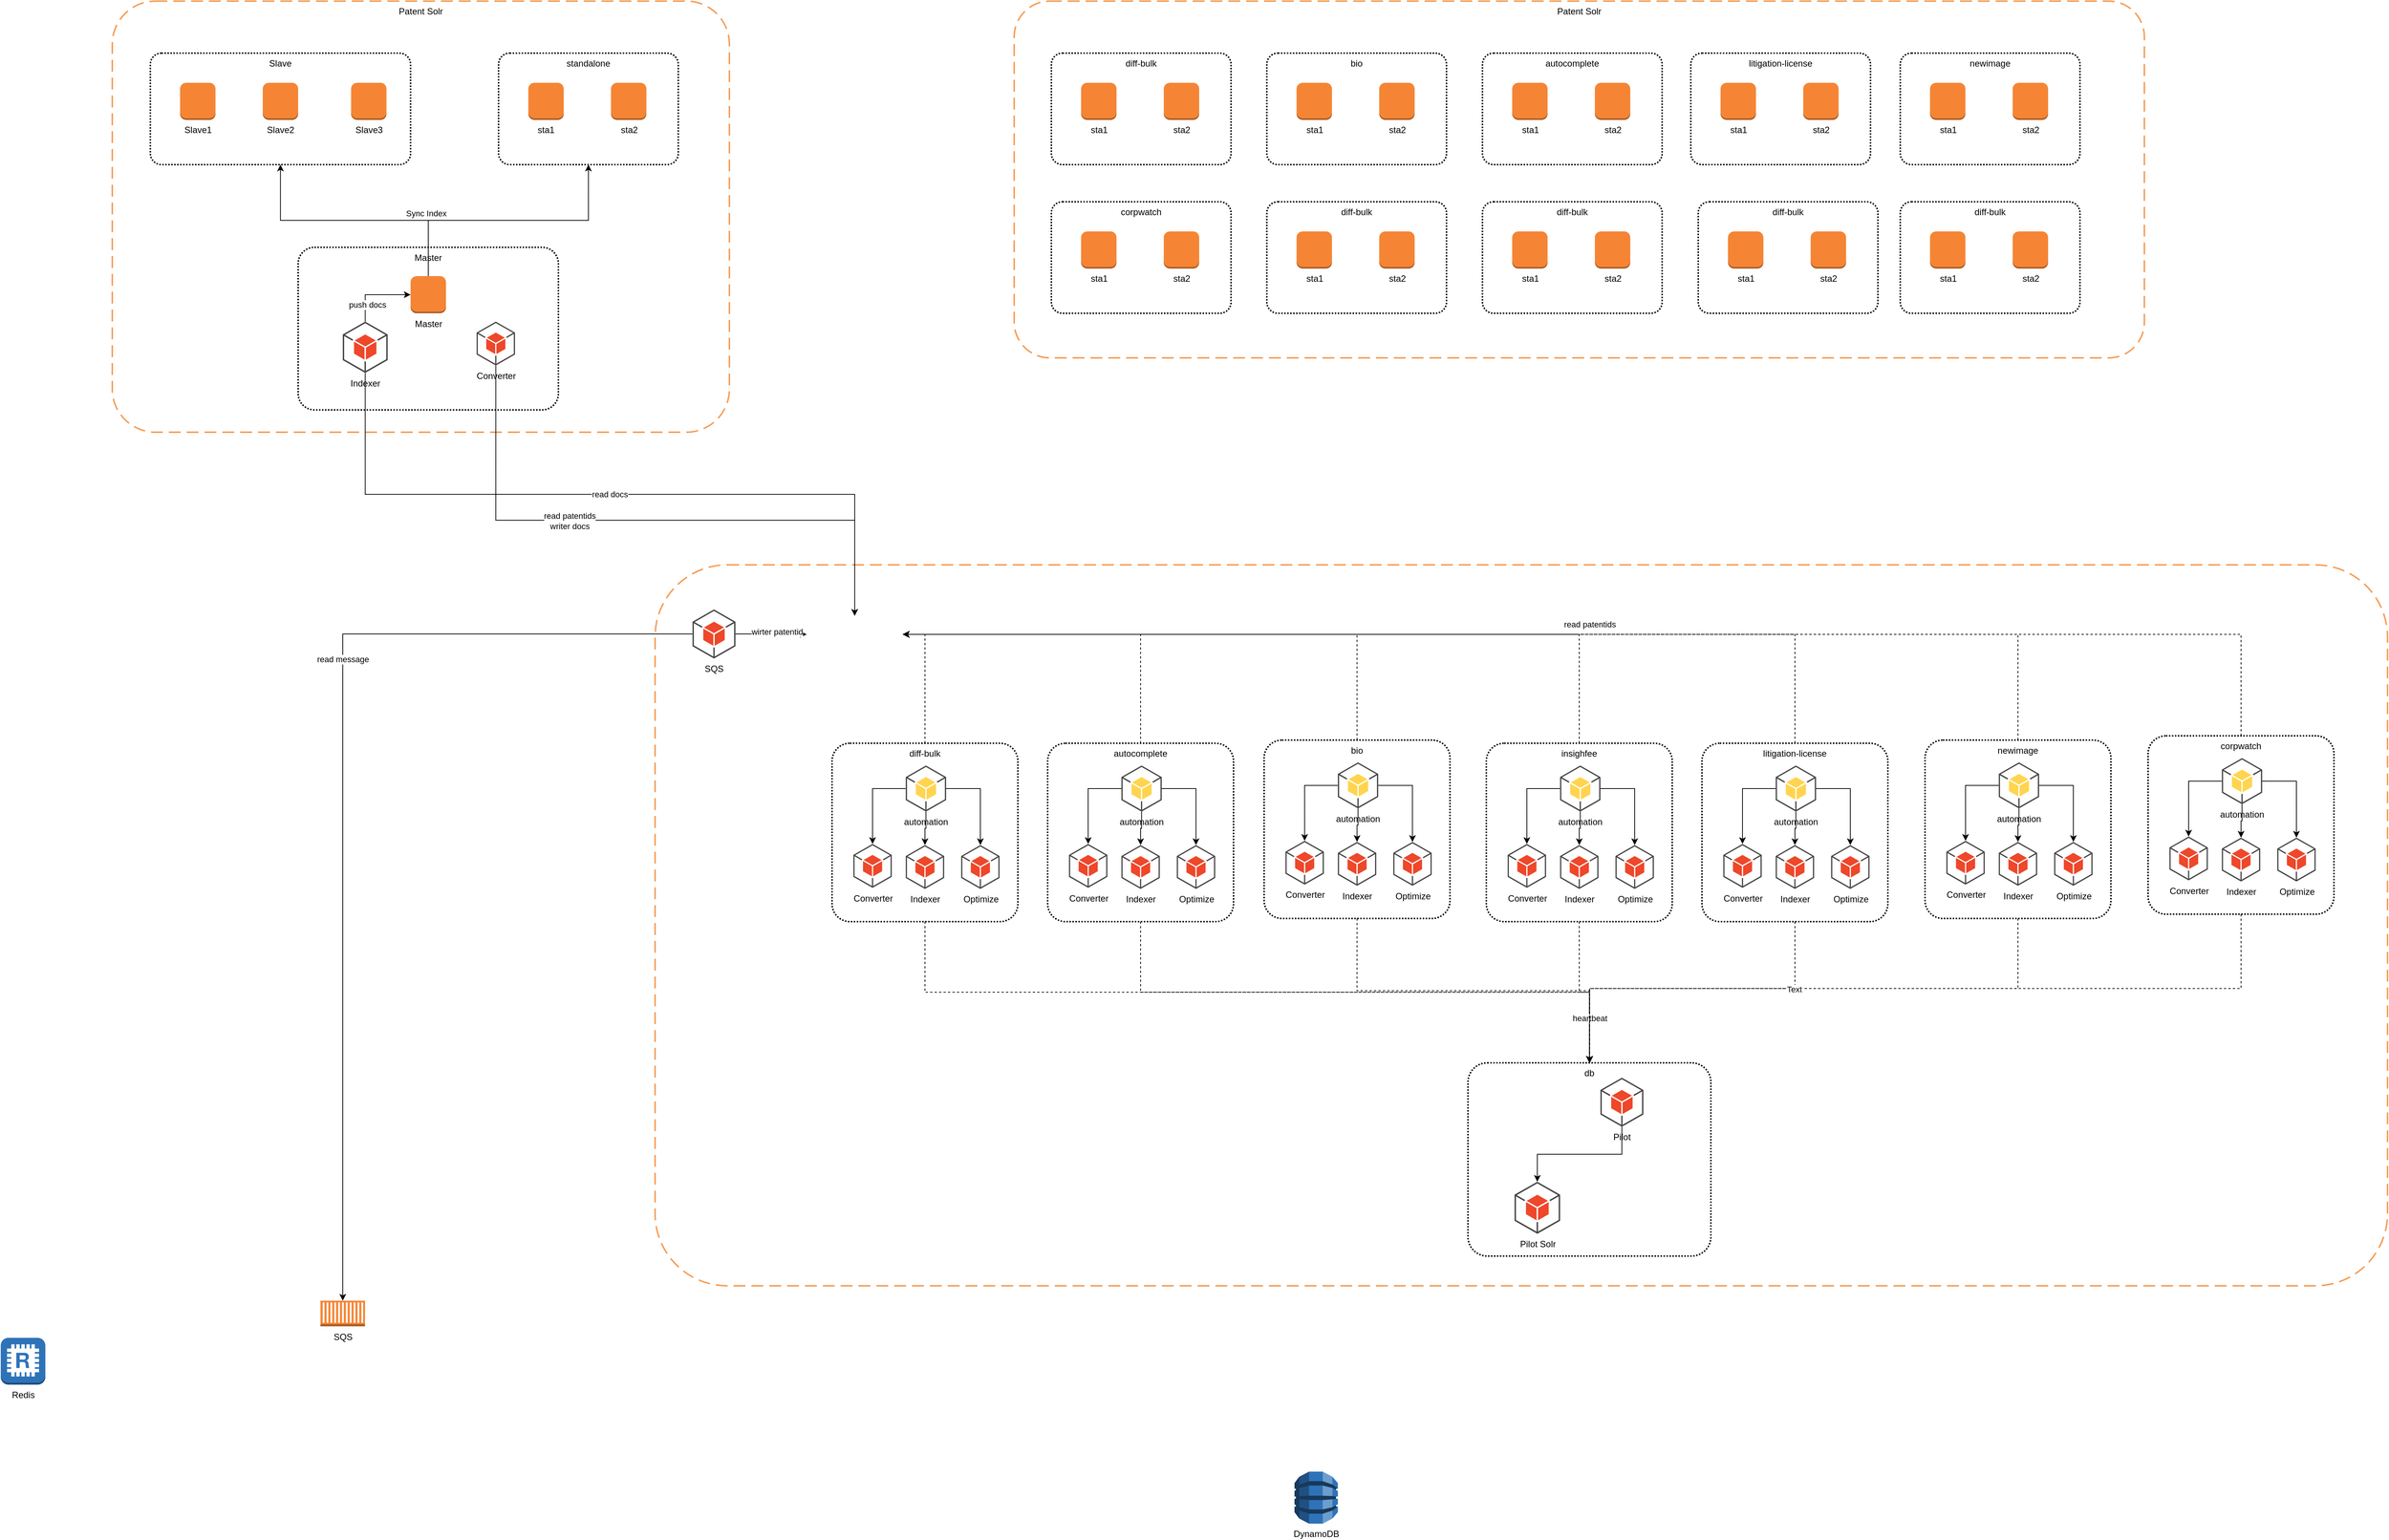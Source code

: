 <mxfile version="16.5.5" type="github">
  <diagram id="Ht1M8jgEwFfnCIfOTk4-" name="Page-1">
    <mxGraphModel dx="2652" dy="1637" grid="1" gridSize="10" guides="1" tooltips="1" connect="1" arrows="1" fold="1" page="1" pageScale="1" pageWidth="1169" pageHeight="827" math="0" shadow="0">
      <root>
        <mxCell id="0" />
        <mxCell id="1" parent="0" />
        <mxCell id="1D48mH3xO_Sxxa785n8w-29" value="" style="rounded=1;arcSize=10;dashed=1;strokeColor=#F59D56;fillColor=none;gradientColor=none;dashPattern=8 4;strokeWidth=2;" vertex="1" parent="1">
          <mxGeometry x="80" y="490" width="2330" height="970" as="geometry" />
        </mxCell>
        <mxCell id="1D48mH3xO_Sxxa785n8w-140" value="db" style="rounded=1;arcSize=10;dashed=1;fillColor=none;gradientColor=none;dashPattern=1 1;strokeWidth=2;verticalAlign=top;" vertex="1" parent="1">
          <mxGeometry x="1173.33" y="1160" width="326.67" height="260" as="geometry" />
        </mxCell>
        <mxCell id="1D48mH3xO_Sxxa785n8w-141" style="edgeStyle=orthogonalEdgeStyle;rounded=0;orthogonalLoop=1;jettySize=auto;html=1;exitX=0.5;exitY=1;exitDx=0;exitDy=0;dashed=1;" edge="1" parent="1" source="1D48mH3xO_Sxxa785n8w-71" target="1D48mH3xO_Sxxa785n8w-140">
          <mxGeometry relative="1" as="geometry" />
        </mxCell>
        <mxCell id="1D48mH3xO_Sxxa785n8w-149" style="edgeStyle=orthogonalEdgeStyle;rounded=0;orthogonalLoop=1;jettySize=auto;html=1;exitX=0.5;exitY=0;exitDx=0;exitDy=0;entryX=1;entryY=0.5;entryDx=0;entryDy=0;dashed=1;" edge="1" parent="1" source="1D48mH3xO_Sxxa785n8w-71" target="1D48mH3xO_Sxxa785n8w-42">
          <mxGeometry relative="1" as="geometry" />
        </mxCell>
        <mxCell id="1D48mH3xO_Sxxa785n8w-71" value="diff-bulk" style="rounded=1;arcSize=10;dashed=1;fillColor=none;gradientColor=none;dashPattern=1 1;strokeWidth=2;verticalAlign=top;" vertex="1" parent="1">
          <mxGeometry x="318.0" y="730" width="250" height="240" as="geometry" />
        </mxCell>
        <mxCell id="1D48mH3xO_Sxxa785n8w-31" value="Patent Solr" style="rounded=1;arcSize=10;dashed=1;strokeColor=#F59D56;fillColor=none;gradientColor=none;dashPattern=8 4;strokeWidth=2;verticalAlign=top;" vertex="1" parent="1">
          <mxGeometry x="-650" y="-268.5" width="830" height="580" as="geometry" />
        </mxCell>
        <mxCell id="1D48mH3xO_Sxxa785n8w-21" value="Master" style="rounded=1;arcSize=10;dashed=1;fillColor=none;gradientColor=none;dashPattern=1 1;strokeWidth=2;verticalAlign=top;" vertex="1" parent="1">
          <mxGeometry x="-400" y="62.75" width="350" height="218.75" as="geometry" />
        </mxCell>
        <mxCell id="1D48mH3xO_Sxxa785n8w-7" value="DynamoDB" style="outlineConnect=0;dashed=0;verticalLabelPosition=bottom;verticalAlign=top;align=center;html=1;shape=mxgraph.aws3.dynamo_db;fillColor=#2E73B8;gradientColor=none;" vertex="1" parent="1">
          <mxGeometry x="939.99" y="1710" width="58.33" height="70" as="geometry" />
        </mxCell>
        <mxCell id="1D48mH3xO_Sxxa785n8w-8" value="Redis" style="outlineConnect=0;dashed=0;verticalLabelPosition=bottom;verticalAlign=top;align=center;html=1;shape=mxgraph.aws3.redis;fillColor=#2E73B8;gradientColor=none;" vertex="1" parent="1">
          <mxGeometry x="-800" y="1530" width="60" height="63" as="geometry" />
        </mxCell>
        <mxCell id="1D48mH3xO_Sxxa785n8w-32" style="edgeStyle=orthogonalEdgeStyle;rounded=0;orthogonalLoop=1;jettySize=auto;html=1;exitX=0.5;exitY=0;exitDx=0;exitDy=0;exitPerimeter=0;entryX=0.5;entryY=1;entryDx=0;entryDy=0;" edge="1" parent="1" source="1D48mH3xO_Sxxa785n8w-13" target="1D48mH3xO_Sxxa785n8w-165">
          <mxGeometry relative="1" as="geometry">
            <mxPoint x="-86.2" y="-38.74" as="targetPoint" />
          </mxGeometry>
        </mxCell>
        <mxCell id="1D48mH3xO_Sxxa785n8w-33" style="edgeStyle=orthogonalEdgeStyle;rounded=0;orthogonalLoop=1;jettySize=auto;html=1;exitX=0.5;exitY=0;exitDx=0;exitDy=0;exitPerimeter=0;entryX=0.5;entryY=1;entryDx=0;entryDy=0;" edge="1" parent="1" source="1D48mH3xO_Sxxa785n8w-13" target="1D48mH3xO_Sxxa785n8w-161">
          <mxGeometry relative="1" as="geometry">
            <mxPoint x="-379.941" y="-24.25" as="targetPoint" />
          </mxGeometry>
        </mxCell>
        <mxCell id="1D48mH3xO_Sxxa785n8w-34" value="Sync Index" style="edgeLabel;html=1;align=center;verticalAlign=middle;resizable=0;points=[];" vertex="1" connectable="0" parent="1D48mH3xO_Sxxa785n8w-33">
          <mxGeometry x="-0.615" y="3" relative="1" as="geometry">
            <mxPoint y="-18" as="offset" />
          </mxGeometry>
        </mxCell>
        <mxCell id="1D48mH3xO_Sxxa785n8w-13" value="Master" style="outlineConnect=0;dashed=0;verticalLabelPosition=bottom;verticalAlign=top;align=center;html=1;shape=mxgraph.aws3.instance;fillColor=#F58534;gradientColor=none;" vertex="1" parent="1">
          <mxGeometry x="-248.81" y="101.5" width="47.62" height="50" as="geometry" />
        </mxCell>
        <mxCell id="1D48mH3xO_Sxxa785n8w-66" style="edgeStyle=orthogonalEdgeStyle;rounded=0;orthogonalLoop=1;jettySize=auto;html=1;exitX=0.5;exitY=1;exitDx=0;exitDy=0;exitPerimeter=0;entryX=0.5;entryY=0;entryDx=0;entryDy=0;" edge="1" parent="1" source="1D48mH3xO_Sxxa785n8w-24" target="1D48mH3xO_Sxxa785n8w-42">
          <mxGeometry relative="1" as="geometry">
            <Array as="points">
              <mxPoint x="-134" y="430" />
              <mxPoint x="348" y="430" />
            </Array>
          </mxGeometry>
        </mxCell>
        <mxCell id="1D48mH3xO_Sxxa785n8w-67" value="read patentids&lt;br&gt;writer docs" style="edgeLabel;html=1;align=center;verticalAlign=middle;resizable=0;points=[];" vertex="1" connectable="0" parent="1D48mH3xO_Sxxa785n8w-66">
          <mxGeometry x="-0.251" y="-1" relative="1" as="geometry">
            <mxPoint as="offset" />
          </mxGeometry>
        </mxCell>
        <mxCell id="1D48mH3xO_Sxxa785n8w-24" value="Converter" style="outlineConnect=0;dashed=0;verticalLabelPosition=bottom;verticalAlign=top;align=center;html=1;shape=mxgraph.aws3.android;fillColor=#EE472A;gradientColor=none;" vertex="1" parent="1">
          <mxGeometry x="-160" y="162.75" width="51.63" height="59" as="geometry" />
        </mxCell>
        <mxCell id="1D48mH3xO_Sxxa785n8w-46" value="read docs" style="edgeStyle=orthogonalEdgeStyle;rounded=0;orthogonalLoop=1;jettySize=auto;html=1;exitX=0.5;exitY=1;exitDx=0;exitDy=0;exitPerimeter=0;" edge="1" parent="1" source="1D48mH3xO_Sxxa785n8w-25" target="1D48mH3xO_Sxxa785n8w-42">
          <mxGeometry relative="1" as="geometry">
            <mxPoint x="-191.556" y="490" as="targetPoint" />
          </mxGeometry>
        </mxCell>
        <mxCell id="1D48mH3xO_Sxxa785n8w-68" style="edgeStyle=orthogonalEdgeStyle;rounded=0;orthogonalLoop=1;jettySize=auto;html=1;exitX=0.5;exitY=0;exitDx=0;exitDy=0;exitPerimeter=0;entryX=0;entryY=0.5;entryDx=0;entryDy=0;entryPerimeter=0;" edge="1" parent="1" source="1D48mH3xO_Sxxa785n8w-25" target="1D48mH3xO_Sxxa785n8w-13">
          <mxGeometry relative="1" as="geometry" />
        </mxCell>
        <mxCell id="1D48mH3xO_Sxxa785n8w-69" value="push docs" style="edgeLabel;html=1;align=center;verticalAlign=middle;resizable=0;points=[];" vertex="1" connectable="0" parent="1D48mH3xO_Sxxa785n8w-68">
          <mxGeometry x="-0.524" y="-3" relative="1" as="geometry">
            <mxPoint as="offset" />
          </mxGeometry>
        </mxCell>
        <mxCell id="1D48mH3xO_Sxxa785n8w-25" value="Indexer" style="outlineConnect=0;dashed=0;verticalLabelPosition=bottom;verticalAlign=top;align=center;html=1;shape=mxgraph.aws3.android;fillColor=#EE472A;gradientColor=none;" vertex="1" parent="1">
          <mxGeometry x="-340" y="162.75" width="60.38" height="69" as="geometry" />
        </mxCell>
        <mxCell id="1D48mH3xO_Sxxa785n8w-39" style="edgeStyle=orthogonalEdgeStyle;rounded=0;orthogonalLoop=1;jettySize=auto;html=1;exitX=0;exitY=0.5;exitDx=0;exitDy=0;exitPerimeter=0;entryX=0.5;entryY=0;entryDx=0;entryDy=0;entryPerimeter=0;" edge="1" parent="1" source="1D48mH3xO_Sxxa785n8w-35" target="1D48mH3xO_Sxxa785n8w-38">
          <mxGeometry relative="1" as="geometry" />
        </mxCell>
        <mxCell id="1D48mH3xO_Sxxa785n8w-40" value="read message" style="edgeLabel;html=1;align=center;verticalAlign=middle;resizable=0;points=[];" vertex="1" connectable="0" parent="1D48mH3xO_Sxxa785n8w-39">
          <mxGeometry x="-0.262" relative="1" as="geometry">
            <mxPoint as="offset" />
          </mxGeometry>
        </mxCell>
        <mxCell id="1D48mH3xO_Sxxa785n8w-64" style="edgeStyle=orthogonalEdgeStyle;rounded=0;orthogonalLoop=1;jettySize=auto;html=1;exitX=1;exitY=0.5;exitDx=0;exitDy=0;exitPerimeter=0;entryX=0;entryY=0.5;entryDx=0;entryDy=0;" edge="1" parent="1" source="1D48mH3xO_Sxxa785n8w-35" target="1D48mH3xO_Sxxa785n8w-42">
          <mxGeometry relative="1" as="geometry" />
        </mxCell>
        <mxCell id="1D48mH3xO_Sxxa785n8w-65" value="wirter patentid" style="edgeLabel;html=1;align=center;verticalAlign=middle;resizable=0;points=[];" vertex="1" connectable="0" parent="1D48mH3xO_Sxxa785n8w-64">
          <mxGeometry x="0.141" y="4" relative="1" as="geometry">
            <mxPoint x="1" as="offset" />
          </mxGeometry>
        </mxCell>
        <mxCell id="1D48mH3xO_Sxxa785n8w-35" value="SQS" style="outlineConnect=0;dashed=0;verticalLabelPosition=bottom;verticalAlign=top;align=center;html=1;shape=mxgraph.aws3.android;fillColor=#EE472A;gradientColor=none;" vertex="1" parent="1">
          <mxGeometry x="130.38" y="550" width="57.75" height="66" as="geometry" />
        </mxCell>
        <mxCell id="1D48mH3xO_Sxxa785n8w-38" value="SQS" style="outlineConnect=0;dashed=0;verticalLabelPosition=bottom;verticalAlign=top;align=center;html=1;shape=mxgraph.aws3.ec2_compute_container;fillColor=#F58534;gradientColor=none;" vertex="1" parent="1">
          <mxGeometry x="-370" y="1480" width="60" height="34.5" as="geometry" />
        </mxCell>
        <mxCell id="1D48mH3xO_Sxxa785n8w-42" value="" style="shape=image;verticalLabelPosition=bottom;labelBackgroundColor=default;verticalAlign=top;aspect=fixed;imageAspect=0;image=https://www.ovhcloud.com/sites/default/files/styles/text_media_horizontal/public/2021-09/ECX-1909_Hero_Kafka_600x400%402x-1.png;" vertex="1" parent="1">
          <mxGeometry x="283.81" y="558.5" width="129.36" height="50" as="geometry" />
        </mxCell>
        <mxCell id="1D48mH3xO_Sxxa785n8w-53" style="edgeStyle=orthogonalEdgeStyle;rounded=0;orthogonalLoop=1;jettySize=auto;html=1;exitX=0.5;exitY=1;exitDx=0;exitDy=0;exitPerimeter=0;entryX=0.5;entryY=0;entryDx=0;entryDy=0;entryPerimeter=0;" edge="1" parent="1" source="1D48mH3xO_Sxxa785n8w-51" target="1D48mH3xO_Sxxa785n8w-52">
          <mxGeometry relative="1" as="geometry" />
        </mxCell>
        <mxCell id="1D48mH3xO_Sxxa785n8w-51" value="Pilot" style="outlineConnect=0;dashed=0;verticalLabelPosition=bottom;verticalAlign=top;align=center;html=1;shape=mxgraph.aws3.android;fillColor=#EE472A;gradientColor=none;" vertex="1" parent="1">
          <mxGeometry x="1351.44" y="1180" width="57.75" height="66" as="geometry" />
        </mxCell>
        <mxCell id="1D48mH3xO_Sxxa785n8w-52" value="Pilot Solr" style="outlineConnect=0;dashed=0;verticalLabelPosition=bottom;verticalAlign=top;align=center;html=1;shape=mxgraph.aws3.android;fillColor=#EE472A;gradientColor=none;" vertex="1" parent="1">
          <mxGeometry x="1235.94" y="1320" width="61.25" height="70" as="geometry" />
        </mxCell>
        <mxCell id="1D48mH3xO_Sxxa785n8w-75" style="edgeStyle=orthogonalEdgeStyle;rounded=0;orthogonalLoop=1;jettySize=auto;html=1;exitX=0;exitY=0.5;exitDx=0;exitDy=0;exitPerimeter=0;entryX=0.5;entryY=0;entryDx=0;entryDy=0;entryPerimeter=0;" edge="1" parent="1" source="1D48mH3xO_Sxxa785n8w-55" target="1D48mH3xO_Sxxa785n8w-72">
          <mxGeometry relative="1" as="geometry" />
        </mxCell>
        <mxCell id="1D48mH3xO_Sxxa785n8w-76" style="edgeStyle=orthogonalEdgeStyle;rounded=0;orthogonalLoop=1;jettySize=auto;html=1;exitX=1;exitY=0.5;exitDx=0;exitDy=0;exitPerimeter=0;entryX=0.5;entryY=0;entryDx=0;entryDy=0;entryPerimeter=0;" edge="1" parent="1" source="1D48mH3xO_Sxxa785n8w-55" target="1D48mH3xO_Sxxa785n8w-74">
          <mxGeometry relative="1" as="geometry" />
        </mxCell>
        <mxCell id="1D48mH3xO_Sxxa785n8w-77" style="edgeStyle=orthogonalEdgeStyle;rounded=0;orthogonalLoop=1;jettySize=auto;html=1;exitX=0.5;exitY=1;exitDx=0;exitDy=0;exitPerimeter=0;entryX=0.5;entryY=0;entryDx=0;entryDy=0;entryPerimeter=0;" edge="1" parent="1" source="1D48mH3xO_Sxxa785n8w-55" target="1D48mH3xO_Sxxa785n8w-73">
          <mxGeometry relative="1" as="geometry" />
        </mxCell>
        <mxCell id="1D48mH3xO_Sxxa785n8w-55" value="automation" style="outlineConnect=0;dashed=0;verticalLabelPosition=bottom;verticalAlign=top;align=center;html=1;shape=mxgraph.aws3.android;fillColor=#FFD44F;gradientColor=none;" vertex="1" parent="1">
          <mxGeometry x="417.19" y="760" width="54.25" height="62" as="geometry" />
        </mxCell>
        <mxCell id="1D48mH3xO_Sxxa785n8w-72" value="Converter" style="outlineConnect=0;dashed=0;verticalLabelPosition=bottom;verticalAlign=top;align=center;html=1;shape=mxgraph.aws3.android;fillColor=#EE472A;gradientColor=none;" vertex="1" parent="1">
          <mxGeometry x="346.7" y="865.5" width="51.63" height="59" as="geometry" />
        </mxCell>
        <mxCell id="1D48mH3xO_Sxxa785n8w-73" value="Indexer" style="outlineConnect=0;dashed=0;verticalLabelPosition=bottom;verticalAlign=top;align=center;html=1;shape=mxgraph.aws3.android;fillColor=#EE472A;gradientColor=none;" vertex="1" parent="1">
          <mxGeometry x="417.19" y="867" width="51.63" height="59" as="geometry" />
        </mxCell>
        <mxCell id="1D48mH3xO_Sxxa785n8w-74" value="Optimize" style="outlineConnect=0;dashed=0;verticalLabelPosition=bottom;verticalAlign=top;align=center;html=1;shape=mxgraph.aws3.android;fillColor=#EE472A;gradientColor=none;" vertex="1" parent="1">
          <mxGeometry x="491.7" y="867" width="51.63" height="59" as="geometry" />
        </mxCell>
        <mxCell id="1D48mH3xO_Sxxa785n8w-142" style="edgeStyle=orthogonalEdgeStyle;rounded=0;orthogonalLoop=1;jettySize=auto;html=1;exitX=0.5;exitY=1;exitDx=0;exitDy=0;dashed=1;" edge="1" parent="1" source="1D48mH3xO_Sxxa785n8w-78" target="1D48mH3xO_Sxxa785n8w-140">
          <mxGeometry relative="1" as="geometry">
            <Array as="points">
              <mxPoint x="733" y="1065" />
              <mxPoint x="1337" y="1065" />
            </Array>
          </mxGeometry>
        </mxCell>
        <mxCell id="1D48mH3xO_Sxxa785n8w-150" style="edgeStyle=orthogonalEdgeStyle;rounded=0;orthogonalLoop=1;jettySize=auto;html=1;exitX=0.5;exitY=0;exitDx=0;exitDy=0;dashed=1;entryX=1;entryY=0.5;entryDx=0;entryDy=0;" edge="1" parent="1" source="1D48mH3xO_Sxxa785n8w-78" target="1D48mH3xO_Sxxa785n8w-42">
          <mxGeometry relative="1" as="geometry">
            <mxPoint x="400" y="590" as="targetPoint" />
          </mxGeometry>
        </mxCell>
        <mxCell id="1D48mH3xO_Sxxa785n8w-78" value="autocomplete" style="rounded=1;arcSize=10;dashed=1;fillColor=none;gradientColor=none;dashPattern=1 1;strokeWidth=2;verticalAlign=top;" vertex="1" parent="1">
          <mxGeometry x="608" y="730" width="250" height="240" as="geometry" />
        </mxCell>
        <mxCell id="1D48mH3xO_Sxxa785n8w-79" style="edgeStyle=orthogonalEdgeStyle;rounded=0;orthogonalLoop=1;jettySize=auto;html=1;exitX=0;exitY=0.5;exitDx=0;exitDy=0;exitPerimeter=0;entryX=0.5;entryY=0;entryDx=0;entryDy=0;entryPerimeter=0;" edge="1" parent="1" source="1D48mH3xO_Sxxa785n8w-82" target="1D48mH3xO_Sxxa785n8w-83">
          <mxGeometry relative="1" as="geometry" />
        </mxCell>
        <mxCell id="1D48mH3xO_Sxxa785n8w-80" style="edgeStyle=orthogonalEdgeStyle;rounded=0;orthogonalLoop=1;jettySize=auto;html=1;exitX=1;exitY=0.5;exitDx=0;exitDy=0;exitPerimeter=0;entryX=0.5;entryY=0;entryDx=0;entryDy=0;entryPerimeter=0;" edge="1" parent="1" source="1D48mH3xO_Sxxa785n8w-82" target="1D48mH3xO_Sxxa785n8w-85">
          <mxGeometry relative="1" as="geometry" />
        </mxCell>
        <mxCell id="1D48mH3xO_Sxxa785n8w-81" style="edgeStyle=orthogonalEdgeStyle;rounded=0;orthogonalLoop=1;jettySize=auto;html=1;exitX=0.5;exitY=1;exitDx=0;exitDy=0;exitPerimeter=0;entryX=0.5;entryY=0;entryDx=0;entryDy=0;entryPerimeter=0;" edge="1" parent="1" source="1D48mH3xO_Sxxa785n8w-82" target="1D48mH3xO_Sxxa785n8w-84">
          <mxGeometry relative="1" as="geometry" />
        </mxCell>
        <mxCell id="1D48mH3xO_Sxxa785n8w-82" value="automation" style="outlineConnect=0;dashed=0;verticalLabelPosition=bottom;verticalAlign=top;align=center;html=1;shape=mxgraph.aws3.android;fillColor=#FFD44F;gradientColor=none;" vertex="1" parent="1">
          <mxGeometry x="707.19" y="760" width="54.25" height="62" as="geometry" />
        </mxCell>
        <mxCell id="1D48mH3xO_Sxxa785n8w-83" value="Converter" style="outlineConnect=0;dashed=0;verticalLabelPosition=bottom;verticalAlign=top;align=center;html=1;shape=mxgraph.aws3.android;fillColor=#EE472A;gradientColor=none;" vertex="1" parent="1">
          <mxGeometry x="636.7" y="865.5" width="51.63" height="59" as="geometry" />
        </mxCell>
        <mxCell id="1D48mH3xO_Sxxa785n8w-84" value="Indexer" style="outlineConnect=0;dashed=0;verticalLabelPosition=bottom;verticalAlign=top;align=center;html=1;shape=mxgraph.aws3.android;fillColor=#EE472A;gradientColor=none;" vertex="1" parent="1">
          <mxGeometry x="707.19" y="867" width="51.63" height="59" as="geometry" />
        </mxCell>
        <mxCell id="1D48mH3xO_Sxxa785n8w-85" value="Optimize" style="outlineConnect=0;dashed=0;verticalLabelPosition=bottom;verticalAlign=top;align=center;html=1;shape=mxgraph.aws3.android;fillColor=#EE472A;gradientColor=none;" vertex="1" parent="1">
          <mxGeometry x="781.7" y="867" width="51.63" height="59" as="geometry" />
        </mxCell>
        <mxCell id="1D48mH3xO_Sxxa785n8w-147" style="edgeStyle=orthogonalEdgeStyle;rounded=0;orthogonalLoop=1;jettySize=auto;html=1;exitX=0.5;exitY=1;exitDx=0;exitDy=0;dashed=1;" edge="1" parent="1" source="1D48mH3xO_Sxxa785n8w-87" target="1D48mH3xO_Sxxa785n8w-140">
          <mxGeometry relative="1" as="geometry">
            <Array as="points">
              <mxPoint x="1024" y="1063" />
              <mxPoint x="1337" y="1063" />
            </Array>
          </mxGeometry>
        </mxCell>
        <mxCell id="1D48mH3xO_Sxxa785n8w-151" style="edgeStyle=orthogonalEdgeStyle;rounded=0;orthogonalLoop=1;jettySize=auto;html=1;exitX=0.5;exitY=0;exitDx=0;exitDy=0;dashed=1;entryX=1;entryY=0.5;entryDx=0;entryDy=0;" edge="1" parent="1" source="1D48mH3xO_Sxxa785n8w-87" target="1D48mH3xO_Sxxa785n8w-42">
          <mxGeometry relative="1" as="geometry" />
        </mxCell>
        <mxCell id="1D48mH3xO_Sxxa785n8w-87" value="bio" style="rounded=1;arcSize=10;dashed=1;fillColor=none;gradientColor=none;dashPattern=1 1;strokeWidth=2;verticalAlign=top;" vertex="1" parent="1">
          <mxGeometry x="899.13" y="725.75" width="250" height="240" as="geometry" />
        </mxCell>
        <mxCell id="1D48mH3xO_Sxxa785n8w-88" style="edgeStyle=orthogonalEdgeStyle;rounded=0;orthogonalLoop=1;jettySize=auto;html=1;exitX=0;exitY=0.5;exitDx=0;exitDy=0;exitPerimeter=0;entryX=0.5;entryY=0;entryDx=0;entryDy=0;entryPerimeter=0;" edge="1" parent="1" source="1D48mH3xO_Sxxa785n8w-91" target="1D48mH3xO_Sxxa785n8w-92">
          <mxGeometry relative="1" as="geometry" />
        </mxCell>
        <mxCell id="1D48mH3xO_Sxxa785n8w-89" style="edgeStyle=orthogonalEdgeStyle;rounded=0;orthogonalLoop=1;jettySize=auto;html=1;exitX=1;exitY=0.5;exitDx=0;exitDy=0;exitPerimeter=0;entryX=0.5;entryY=0;entryDx=0;entryDy=0;entryPerimeter=0;" edge="1" parent="1" source="1D48mH3xO_Sxxa785n8w-91" target="1D48mH3xO_Sxxa785n8w-94">
          <mxGeometry relative="1" as="geometry" />
        </mxCell>
        <mxCell id="1D48mH3xO_Sxxa785n8w-90" style="edgeStyle=orthogonalEdgeStyle;rounded=0;orthogonalLoop=1;jettySize=auto;html=1;exitX=0.5;exitY=1;exitDx=0;exitDy=0;exitPerimeter=0;entryX=0.5;entryY=0;entryDx=0;entryDy=0;entryPerimeter=0;" edge="1" parent="1" source="1D48mH3xO_Sxxa785n8w-91" target="1D48mH3xO_Sxxa785n8w-93">
          <mxGeometry relative="1" as="geometry" />
        </mxCell>
        <mxCell id="1D48mH3xO_Sxxa785n8w-91" value="automation" style="outlineConnect=0;dashed=0;verticalLabelPosition=bottom;verticalAlign=top;align=center;html=1;shape=mxgraph.aws3.android;fillColor=#FFD44F;gradientColor=none;" vertex="1" parent="1">
          <mxGeometry x="998.32" y="755.75" width="54.25" height="62" as="geometry" />
        </mxCell>
        <mxCell id="1D48mH3xO_Sxxa785n8w-92" value="Converter" style="outlineConnect=0;dashed=0;verticalLabelPosition=bottom;verticalAlign=top;align=center;html=1;shape=mxgraph.aws3.android;fillColor=#EE472A;gradientColor=none;" vertex="1" parent="1">
          <mxGeometry x="927.83" y="861.25" width="51.63" height="59" as="geometry" />
        </mxCell>
        <mxCell id="1D48mH3xO_Sxxa785n8w-93" value="Indexer" style="outlineConnect=0;dashed=0;verticalLabelPosition=bottom;verticalAlign=top;align=center;html=1;shape=mxgraph.aws3.android;fillColor=#EE472A;gradientColor=none;" vertex="1" parent="1">
          <mxGeometry x="998.32" y="862.75" width="51.63" height="59" as="geometry" />
        </mxCell>
        <mxCell id="1D48mH3xO_Sxxa785n8w-94" value="Optimize" style="outlineConnect=0;dashed=0;verticalLabelPosition=bottom;verticalAlign=top;align=center;html=1;shape=mxgraph.aws3.android;fillColor=#EE472A;gradientColor=none;" vertex="1" parent="1">
          <mxGeometry x="1072.83" y="862.75" width="51.63" height="59" as="geometry" />
        </mxCell>
        <mxCell id="1D48mH3xO_Sxxa785n8w-146" style="edgeStyle=orthogonalEdgeStyle;rounded=0;orthogonalLoop=1;jettySize=auto;html=1;exitX=0.5;exitY=1;exitDx=0;exitDy=0;dashed=1;" edge="1" parent="1" source="1D48mH3xO_Sxxa785n8w-95" target="1D48mH3xO_Sxxa785n8w-140">
          <mxGeometry relative="1" as="geometry" />
        </mxCell>
        <mxCell id="1D48mH3xO_Sxxa785n8w-158" value="heartbeat" style="edgeLabel;html=1;align=center;verticalAlign=middle;resizable=0;points=[];" vertex="1" connectable="0" parent="1D48mH3xO_Sxxa785n8w-146">
          <mxGeometry x="-0.43" y="-1" relative="1" as="geometry">
            <mxPoint x="15" y="72" as="offset" />
          </mxGeometry>
        </mxCell>
        <mxCell id="1D48mH3xO_Sxxa785n8w-152" style="edgeStyle=orthogonalEdgeStyle;rounded=0;orthogonalLoop=1;jettySize=auto;html=1;exitX=0.5;exitY=0;exitDx=0;exitDy=0;dashed=1;entryX=1;entryY=0.5;entryDx=0;entryDy=0;" edge="1" parent="1" source="1D48mH3xO_Sxxa785n8w-95" target="1D48mH3xO_Sxxa785n8w-42">
          <mxGeometry relative="1" as="geometry" />
        </mxCell>
        <mxCell id="1D48mH3xO_Sxxa785n8w-95" value="insighfee" style="rounded=1;arcSize=10;dashed=1;fillColor=none;gradientColor=none;dashPattern=1 1;strokeWidth=2;verticalAlign=top;" vertex="1" parent="1">
          <mxGeometry x="1198" y="730" width="250" height="240" as="geometry" />
        </mxCell>
        <mxCell id="1D48mH3xO_Sxxa785n8w-96" style="edgeStyle=orthogonalEdgeStyle;rounded=0;orthogonalLoop=1;jettySize=auto;html=1;exitX=0;exitY=0.5;exitDx=0;exitDy=0;exitPerimeter=0;entryX=0.5;entryY=0;entryDx=0;entryDy=0;entryPerimeter=0;" edge="1" parent="1" source="1D48mH3xO_Sxxa785n8w-99" target="1D48mH3xO_Sxxa785n8w-100">
          <mxGeometry relative="1" as="geometry" />
        </mxCell>
        <mxCell id="1D48mH3xO_Sxxa785n8w-97" style="edgeStyle=orthogonalEdgeStyle;rounded=0;orthogonalLoop=1;jettySize=auto;html=1;exitX=1;exitY=0.5;exitDx=0;exitDy=0;exitPerimeter=0;entryX=0.5;entryY=0;entryDx=0;entryDy=0;entryPerimeter=0;" edge="1" parent="1" source="1D48mH3xO_Sxxa785n8w-99" target="1D48mH3xO_Sxxa785n8w-102">
          <mxGeometry relative="1" as="geometry" />
        </mxCell>
        <mxCell id="1D48mH3xO_Sxxa785n8w-98" style="edgeStyle=orthogonalEdgeStyle;rounded=0;orthogonalLoop=1;jettySize=auto;html=1;exitX=0.5;exitY=1;exitDx=0;exitDy=0;exitPerimeter=0;entryX=0.5;entryY=0;entryDx=0;entryDy=0;entryPerimeter=0;" edge="1" parent="1" source="1D48mH3xO_Sxxa785n8w-99" target="1D48mH3xO_Sxxa785n8w-101">
          <mxGeometry relative="1" as="geometry" />
        </mxCell>
        <mxCell id="1D48mH3xO_Sxxa785n8w-99" value="automation" style="outlineConnect=0;dashed=0;verticalLabelPosition=bottom;verticalAlign=top;align=center;html=1;shape=mxgraph.aws3.android;fillColor=#FFD44F;gradientColor=none;" vertex="1" parent="1">
          <mxGeometry x="1297.19" y="760" width="54.25" height="62" as="geometry" />
        </mxCell>
        <mxCell id="1D48mH3xO_Sxxa785n8w-100" value="Converter" style="outlineConnect=0;dashed=0;verticalLabelPosition=bottom;verticalAlign=top;align=center;html=1;shape=mxgraph.aws3.android;fillColor=#EE472A;gradientColor=none;" vertex="1" parent="1">
          <mxGeometry x="1226.7" y="865.5" width="51.63" height="59" as="geometry" />
        </mxCell>
        <mxCell id="1D48mH3xO_Sxxa785n8w-101" value="Indexer" style="outlineConnect=0;dashed=0;verticalLabelPosition=bottom;verticalAlign=top;align=center;html=1;shape=mxgraph.aws3.android;fillColor=#EE472A;gradientColor=none;" vertex="1" parent="1">
          <mxGeometry x="1297.19" y="867" width="51.63" height="59" as="geometry" />
        </mxCell>
        <mxCell id="1D48mH3xO_Sxxa785n8w-102" value="Optimize" style="outlineConnect=0;dashed=0;verticalLabelPosition=bottom;verticalAlign=top;align=center;html=1;shape=mxgraph.aws3.android;fillColor=#EE472A;gradientColor=none;" vertex="1" parent="1">
          <mxGeometry x="1371.7" y="867" width="51.63" height="59" as="geometry" />
        </mxCell>
        <mxCell id="1D48mH3xO_Sxxa785n8w-145" style="edgeStyle=orthogonalEdgeStyle;rounded=0;orthogonalLoop=1;jettySize=auto;html=1;exitX=0.5;exitY=1;exitDx=0;exitDy=0;dashed=1;" edge="1" parent="1" source="1D48mH3xO_Sxxa785n8w-103" target="1D48mH3xO_Sxxa785n8w-140">
          <mxGeometry relative="1" as="geometry">
            <Array as="points">
              <mxPoint x="1613" y="1060" />
              <mxPoint x="1337" y="1060" />
            </Array>
          </mxGeometry>
        </mxCell>
        <mxCell id="1D48mH3xO_Sxxa785n8w-153" style="edgeStyle=orthogonalEdgeStyle;rounded=0;orthogonalLoop=1;jettySize=auto;html=1;exitX=0.5;exitY=0;exitDx=0;exitDy=0;dashed=1;entryX=1;entryY=0.5;entryDx=0;entryDy=0;" edge="1" parent="1" source="1D48mH3xO_Sxxa785n8w-103" target="1D48mH3xO_Sxxa785n8w-42">
          <mxGeometry relative="1" as="geometry" />
        </mxCell>
        <mxCell id="1D48mH3xO_Sxxa785n8w-103" value="litigation-license" style="rounded=1;arcSize=10;dashed=1;fillColor=none;gradientColor=none;dashPattern=1 1;strokeWidth=2;verticalAlign=top;" vertex="1" parent="1">
          <mxGeometry x="1488" y="730" width="250" height="240" as="geometry" />
        </mxCell>
        <mxCell id="1D48mH3xO_Sxxa785n8w-104" style="edgeStyle=orthogonalEdgeStyle;rounded=0;orthogonalLoop=1;jettySize=auto;html=1;exitX=0;exitY=0.5;exitDx=0;exitDy=0;exitPerimeter=0;entryX=0.5;entryY=0;entryDx=0;entryDy=0;entryPerimeter=0;" edge="1" parent="1" source="1D48mH3xO_Sxxa785n8w-107" target="1D48mH3xO_Sxxa785n8w-108">
          <mxGeometry relative="1" as="geometry" />
        </mxCell>
        <mxCell id="1D48mH3xO_Sxxa785n8w-105" style="edgeStyle=orthogonalEdgeStyle;rounded=0;orthogonalLoop=1;jettySize=auto;html=1;exitX=1;exitY=0.5;exitDx=0;exitDy=0;exitPerimeter=0;entryX=0.5;entryY=0;entryDx=0;entryDy=0;entryPerimeter=0;" edge="1" parent="1" source="1D48mH3xO_Sxxa785n8w-107" target="1D48mH3xO_Sxxa785n8w-110">
          <mxGeometry relative="1" as="geometry" />
        </mxCell>
        <mxCell id="1D48mH3xO_Sxxa785n8w-106" style="edgeStyle=orthogonalEdgeStyle;rounded=0;orthogonalLoop=1;jettySize=auto;html=1;exitX=0.5;exitY=1;exitDx=0;exitDy=0;exitPerimeter=0;entryX=0.5;entryY=0;entryDx=0;entryDy=0;entryPerimeter=0;" edge="1" parent="1" source="1D48mH3xO_Sxxa785n8w-107" target="1D48mH3xO_Sxxa785n8w-109">
          <mxGeometry relative="1" as="geometry" />
        </mxCell>
        <mxCell id="1D48mH3xO_Sxxa785n8w-107" value="automation" style="outlineConnect=0;dashed=0;verticalLabelPosition=bottom;verticalAlign=top;align=center;html=1;shape=mxgraph.aws3.android;fillColor=#FFD44F;gradientColor=none;" vertex="1" parent="1">
          <mxGeometry x="1587.19" y="760" width="54.25" height="62" as="geometry" />
        </mxCell>
        <mxCell id="1D48mH3xO_Sxxa785n8w-108" value="Converter" style="outlineConnect=0;dashed=0;verticalLabelPosition=bottom;verticalAlign=top;align=center;html=1;shape=mxgraph.aws3.android;fillColor=#EE472A;gradientColor=none;" vertex="1" parent="1">
          <mxGeometry x="1516.7" y="865.5" width="51.63" height="59" as="geometry" />
        </mxCell>
        <mxCell id="1D48mH3xO_Sxxa785n8w-109" value="Indexer" style="outlineConnect=0;dashed=0;verticalLabelPosition=bottom;verticalAlign=top;align=center;html=1;shape=mxgraph.aws3.android;fillColor=#EE472A;gradientColor=none;" vertex="1" parent="1">
          <mxGeometry x="1587.19" y="867" width="51.63" height="59" as="geometry" />
        </mxCell>
        <mxCell id="1D48mH3xO_Sxxa785n8w-110" value="Optimize" style="outlineConnect=0;dashed=0;verticalLabelPosition=bottom;verticalAlign=top;align=center;html=1;shape=mxgraph.aws3.android;fillColor=#EE472A;gradientColor=none;" vertex="1" parent="1">
          <mxGeometry x="1661.7" y="867" width="51.63" height="59" as="geometry" />
        </mxCell>
        <mxCell id="1D48mH3xO_Sxxa785n8w-144" style="edgeStyle=orthogonalEdgeStyle;rounded=0;orthogonalLoop=1;jettySize=auto;html=1;exitX=0.5;exitY=1;exitDx=0;exitDy=0;dashed=1;" edge="1" parent="1" source="1D48mH3xO_Sxxa785n8w-119" target="1D48mH3xO_Sxxa785n8w-140">
          <mxGeometry relative="1" as="geometry">
            <Array as="points">
              <mxPoint x="1913" y="1060" />
              <mxPoint x="1337" y="1060" />
            </Array>
          </mxGeometry>
        </mxCell>
        <mxCell id="1D48mH3xO_Sxxa785n8w-154" style="edgeStyle=orthogonalEdgeStyle;rounded=0;orthogonalLoop=1;jettySize=auto;html=1;exitX=0.5;exitY=0;exitDx=0;exitDy=0;dashed=1;entryX=1;entryY=0.5;entryDx=0;entryDy=0;" edge="1" parent="1" source="1D48mH3xO_Sxxa785n8w-119" target="1D48mH3xO_Sxxa785n8w-42">
          <mxGeometry relative="1" as="geometry" />
        </mxCell>
        <mxCell id="1D48mH3xO_Sxxa785n8w-119" value="newimage" style="rounded=1;arcSize=10;dashed=1;fillColor=none;gradientColor=none;dashPattern=1 1;strokeWidth=2;verticalAlign=top;" vertex="1" parent="1">
          <mxGeometry x="1788" y="725.75" width="250" height="240" as="geometry" />
        </mxCell>
        <mxCell id="1D48mH3xO_Sxxa785n8w-120" style="edgeStyle=orthogonalEdgeStyle;rounded=0;orthogonalLoop=1;jettySize=auto;html=1;exitX=0;exitY=0.5;exitDx=0;exitDy=0;exitPerimeter=0;entryX=0.5;entryY=0;entryDx=0;entryDy=0;entryPerimeter=0;" edge="1" parent="1" source="1D48mH3xO_Sxxa785n8w-123" target="1D48mH3xO_Sxxa785n8w-124">
          <mxGeometry relative="1" as="geometry" />
        </mxCell>
        <mxCell id="1D48mH3xO_Sxxa785n8w-121" style="edgeStyle=orthogonalEdgeStyle;rounded=0;orthogonalLoop=1;jettySize=auto;html=1;exitX=1;exitY=0.5;exitDx=0;exitDy=0;exitPerimeter=0;entryX=0.5;entryY=0;entryDx=0;entryDy=0;entryPerimeter=0;" edge="1" parent="1" source="1D48mH3xO_Sxxa785n8w-123" target="1D48mH3xO_Sxxa785n8w-126">
          <mxGeometry relative="1" as="geometry" />
        </mxCell>
        <mxCell id="1D48mH3xO_Sxxa785n8w-122" style="edgeStyle=orthogonalEdgeStyle;rounded=0;orthogonalLoop=1;jettySize=auto;html=1;exitX=0.5;exitY=1;exitDx=0;exitDy=0;exitPerimeter=0;entryX=0.5;entryY=0;entryDx=0;entryDy=0;entryPerimeter=0;" edge="1" parent="1" source="1D48mH3xO_Sxxa785n8w-123" target="1D48mH3xO_Sxxa785n8w-125">
          <mxGeometry relative="1" as="geometry" />
        </mxCell>
        <mxCell id="1D48mH3xO_Sxxa785n8w-123" value="automation" style="outlineConnect=0;dashed=0;verticalLabelPosition=bottom;verticalAlign=top;align=center;html=1;shape=mxgraph.aws3.android;fillColor=#FFD44F;gradientColor=none;" vertex="1" parent="1">
          <mxGeometry x="1887.19" y="755.75" width="54.25" height="62" as="geometry" />
        </mxCell>
        <mxCell id="1D48mH3xO_Sxxa785n8w-124" value="Converter" style="outlineConnect=0;dashed=0;verticalLabelPosition=bottom;verticalAlign=top;align=center;html=1;shape=mxgraph.aws3.android;fillColor=#EE472A;gradientColor=none;" vertex="1" parent="1">
          <mxGeometry x="1816.7" y="861.25" width="51.63" height="59" as="geometry" />
        </mxCell>
        <mxCell id="1D48mH3xO_Sxxa785n8w-125" value="Indexer" style="outlineConnect=0;dashed=0;verticalLabelPosition=bottom;verticalAlign=top;align=center;html=1;shape=mxgraph.aws3.android;fillColor=#EE472A;gradientColor=none;" vertex="1" parent="1">
          <mxGeometry x="1887.19" y="862.75" width="51.63" height="59" as="geometry" />
        </mxCell>
        <mxCell id="1D48mH3xO_Sxxa785n8w-126" value="Optimize" style="outlineConnect=0;dashed=0;verticalLabelPosition=bottom;verticalAlign=top;align=center;html=1;shape=mxgraph.aws3.android;fillColor=#EE472A;gradientColor=none;" vertex="1" parent="1">
          <mxGeometry x="1961.7" y="862.75" width="51.63" height="59" as="geometry" />
        </mxCell>
        <mxCell id="1D48mH3xO_Sxxa785n8w-143" style="edgeStyle=orthogonalEdgeStyle;rounded=0;orthogonalLoop=1;jettySize=auto;html=1;exitX=0.5;exitY=1;exitDx=0;exitDy=0;entryX=0.5;entryY=0;entryDx=0;entryDy=0;dashed=1;" edge="1" parent="1" source="1D48mH3xO_Sxxa785n8w-127" target="1D48mH3xO_Sxxa785n8w-140">
          <mxGeometry relative="1" as="geometry">
            <Array as="points">
              <mxPoint x="2213" y="1060" />
              <mxPoint x="1337" y="1060" />
            </Array>
          </mxGeometry>
        </mxCell>
        <mxCell id="1D48mH3xO_Sxxa785n8w-156" value="Text" style="edgeLabel;html=1;align=center;verticalAlign=middle;resizable=0;points=[];" vertex="1" connectable="0" parent="1D48mH3xO_Sxxa785n8w-143">
          <mxGeometry x="0.302" y="1" relative="1" as="geometry">
            <mxPoint x="-1" as="offset" />
          </mxGeometry>
        </mxCell>
        <mxCell id="1D48mH3xO_Sxxa785n8w-155" style="edgeStyle=orthogonalEdgeStyle;rounded=0;orthogonalLoop=1;jettySize=auto;html=1;exitX=0.5;exitY=0;exitDx=0;exitDy=0;dashed=1;entryX=1;entryY=0.5;entryDx=0;entryDy=0;" edge="1" parent="1" source="1D48mH3xO_Sxxa785n8w-127" target="1D48mH3xO_Sxxa785n8w-42">
          <mxGeometry relative="1" as="geometry" />
        </mxCell>
        <mxCell id="1D48mH3xO_Sxxa785n8w-160" value="read patentids" style="edgeLabel;html=1;align=center;verticalAlign=middle;resizable=0;points=[];" vertex="1" connectable="0" parent="1D48mH3xO_Sxxa785n8w-155">
          <mxGeometry x="-0.318" y="1" relative="1" as="geometry">
            <mxPoint x="-352" y="-15" as="offset" />
          </mxGeometry>
        </mxCell>
        <mxCell id="1D48mH3xO_Sxxa785n8w-127" value="corpwatch" style="rounded=1;arcSize=10;dashed=1;fillColor=none;gradientColor=none;dashPattern=1 1;strokeWidth=2;verticalAlign=top;" vertex="1" parent="1">
          <mxGeometry x="2088" y="720" width="250" height="240" as="geometry" />
        </mxCell>
        <mxCell id="1D48mH3xO_Sxxa785n8w-128" style="edgeStyle=orthogonalEdgeStyle;rounded=0;orthogonalLoop=1;jettySize=auto;html=1;exitX=0;exitY=0.5;exitDx=0;exitDy=0;exitPerimeter=0;entryX=0.5;entryY=0;entryDx=0;entryDy=0;entryPerimeter=0;" edge="1" parent="1" source="1D48mH3xO_Sxxa785n8w-131" target="1D48mH3xO_Sxxa785n8w-132">
          <mxGeometry relative="1" as="geometry" />
        </mxCell>
        <mxCell id="1D48mH3xO_Sxxa785n8w-129" style="edgeStyle=orthogonalEdgeStyle;rounded=0;orthogonalLoop=1;jettySize=auto;html=1;exitX=1;exitY=0.5;exitDx=0;exitDy=0;exitPerimeter=0;entryX=0.5;entryY=0;entryDx=0;entryDy=0;entryPerimeter=0;" edge="1" parent="1" source="1D48mH3xO_Sxxa785n8w-131" target="1D48mH3xO_Sxxa785n8w-134">
          <mxGeometry relative="1" as="geometry" />
        </mxCell>
        <mxCell id="1D48mH3xO_Sxxa785n8w-130" style="edgeStyle=orthogonalEdgeStyle;rounded=0;orthogonalLoop=1;jettySize=auto;html=1;exitX=0.5;exitY=1;exitDx=0;exitDy=0;exitPerimeter=0;entryX=0.5;entryY=0;entryDx=0;entryDy=0;entryPerimeter=0;" edge="1" parent="1" source="1D48mH3xO_Sxxa785n8w-131" target="1D48mH3xO_Sxxa785n8w-133">
          <mxGeometry relative="1" as="geometry" />
        </mxCell>
        <mxCell id="1D48mH3xO_Sxxa785n8w-131" value="automation" style="outlineConnect=0;dashed=0;verticalLabelPosition=bottom;verticalAlign=top;align=center;html=1;shape=mxgraph.aws3.android;fillColor=#FFD44F;gradientColor=none;" vertex="1" parent="1">
          <mxGeometry x="2187.19" y="750" width="54.25" height="62" as="geometry" />
        </mxCell>
        <mxCell id="1D48mH3xO_Sxxa785n8w-132" value="Converter" style="outlineConnect=0;dashed=0;verticalLabelPosition=bottom;verticalAlign=top;align=center;html=1;shape=mxgraph.aws3.android;fillColor=#EE472A;gradientColor=none;" vertex="1" parent="1">
          <mxGeometry x="2116.7" y="855.5" width="51.63" height="59" as="geometry" />
        </mxCell>
        <mxCell id="1D48mH3xO_Sxxa785n8w-133" value="Indexer" style="outlineConnect=0;dashed=0;verticalLabelPosition=bottom;verticalAlign=top;align=center;html=1;shape=mxgraph.aws3.android;fillColor=#EE472A;gradientColor=none;" vertex="1" parent="1">
          <mxGeometry x="2187.19" y="857" width="51.63" height="59" as="geometry" />
        </mxCell>
        <mxCell id="1D48mH3xO_Sxxa785n8w-134" value="Optimize" style="outlineConnect=0;dashed=0;verticalLabelPosition=bottom;verticalAlign=top;align=center;html=1;shape=mxgraph.aws3.android;fillColor=#EE472A;gradientColor=none;" vertex="1" parent="1">
          <mxGeometry x="2261.7" y="857" width="51.63" height="59" as="geometry" />
        </mxCell>
        <mxCell id="1D48mH3xO_Sxxa785n8w-161" value="Slave" style="rounded=1;arcSize=10;dashed=1;fillColor=none;gradientColor=none;dashPattern=1 1;strokeWidth=2;verticalAlign=top;" vertex="1" parent="1">
          <mxGeometry x="-598.81" y="-198.5" width="350" height="150" as="geometry" />
        </mxCell>
        <mxCell id="1D48mH3xO_Sxxa785n8w-162" value="Slave1" style="outlineConnect=0;dashed=0;verticalLabelPosition=bottom;verticalAlign=top;align=center;html=1;shape=mxgraph.aws3.instance;fillColor=#F58534;gradientColor=none;" vertex="1" parent="1">
          <mxGeometry x="-558.81" y="-158.63" width="47.62" height="50" as="geometry" />
        </mxCell>
        <mxCell id="1D48mH3xO_Sxxa785n8w-163" value="Slave2" style="outlineConnect=0;dashed=0;verticalLabelPosition=bottom;verticalAlign=top;align=center;html=1;shape=mxgraph.aws3.instance;fillColor=#F58534;gradientColor=none;" vertex="1" parent="1">
          <mxGeometry x="-447.62" y="-158.63" width="47.62" height="50" as="geometry" />
        </mxCell>
        <mxCell id="1D48mH3xO_Sxxa785n8w-164" value="Slave3" style="outlineConnect=0;dashed=0;verticalLabelPosition=bottom;verticalAlign=top;align=center;html=1;shape=mxgraph.aws3.instance;fillColor=#F58534;gradientColor=none;" vertex="1" parent="1">
          <mxGeometry x="-328.81" y="-158.63" width="47.62" height="50" as="geometry" />
        </mxCell>
        <mxCell id="1D48mH3xO_Sxxa785n8w-165" value="standalone" style="rounded=1;arcSize=10;dashed=1;fillColor=none;gradientColor=none;dashPattern=1 1;strokeWidth=2;verticalAlign=top;" vertex="1" parent="1">
          <mxGeometry x="-130.45" y="-198.5" width="241.67" height="150" as="geometry" />
        </mxCell>
        <mxCell id="1D48mH3xO_Sxxa785n8w-166" value="sta1" style="outlineConnect=0;dashed=0;verticalLabelPosition=bottom;verticalAlign=top;align=center;html=1;shape=mxgraph.aws3.instance;fillColor=#F58534;gradientColor=none;" vertex="1" parent="1">
          <mxGeometry x="-90.45" y="-158.63" width="47.62" height="50" as="geometry" />
        </mxCell>
        <mxCell id="1D48mH3xO_Sxxa785n8w-167" value="sta2" style="outlineConnect=0;dashed=0;verticalLabelPosition=bottom;verticalAlign=top;align=center;html=1;shape=mxgraph.aws3.instance;fillColor=#F58534;gradientColor=none;" vertex="1" parent="1">
          <mxGeometry x="20.74" y="-158.63" width="47.62" height="50" as="geometry" />
        </mxCell>
        <mxCell id="1D48mH3xO_Sxxa785n8w-170" value="Patent Solr" style="rounded=1;arcSize=10;dashed=1;strokeColor=#F59D56;fillColor=none;gradientColor=none;dashPattern=8 4;strokeWidth=2;verticalAlign=top;" vertex="1" parent="1">
          <mxGeometry x="563" y="-268.5" width="1520" height="480" as="geometry" />
        </mxCell>
        <mxCell id="1D48mH3xO_Sxxa785n8w-173" value="diff-bulk" style="rounded=1;arcSize=10;dashed=1;fillColor=none;gradientColor=none;dashPattern=1 1;strokeWidth=2;verticalAlign=top;" vertex="1" parent="1">
          <mxGeometry x="613" y="-198.5" width="241.67" height="150" as="geometry" />
        </mxCell>
        <mxCell id="1D48mH3xO_Sxxa785n8w-174" value="sta1" style="outlineConnect=0;dashed=0;verticalLabelPosition=bottom;verticalAlign=top;align=center;html=1;shape=mxgraph.aws3.instance;fillColor=#F58534;gradientColor=none;" vertex="1" parent="1">
          <mxGeometry x="653" y="-158.63" width="47.62" height="50" as="geometry" />
        </mxCell>
        <mxCell id="1D48mH3xO_Sxxa785n8w-175" value="sta2" style="outlineConnect=0;dashed=0;verticalLabelPosition=bottom;verticalAlign=top;align=center;html=1;shape=mxgraph.aws3.instance;fillColor=#F58534;gradientColor=none;" vertex="1" parent="1">
          <mxGeometry x="764.19" y="-158.63" width="47.62" height="50" as="geometry" />
        </mxCell>
        <mxCell id="1D48mH3xO_Sxxa785n8w-176" value="bio" style="rounded=1;arcSize=10;dashed=1;fillColor=none;gradientColor=none;dashPattern=1 1;strokeWidth=2;verticalAlign=top;" vertex="1" parent="1">
          <mxGeometry x="902.77" y="-198.5" width="241.67" height="150" as="geometry" />
        </mxCell>
        <mxCell id="1D48mH3xO_Sxxa785n8w-177" value="sta1" style="outlineConnect=0;dashed=0;verticalLabelPosition=bottom;verticalAlign=top;align=center;html=1;shape=mxgraph.aws3.instance;fillColor=#F58534;gradientColor=none;" vertex="1" parent="1">
          <mxGeometry x="942.77" y="-158.63" width="47.62" height="50" as="geometry" />
        </mxCell>
        <mxCell id="1D48mH3xO_Sxxa785n8w-178" value="sta2" style="outlineConnect=0;dashed=0;verticalLabelPosition=bottom;verticalAlign=top;align=center;html=1;shape=mxgraph.aws3.instance;fillColor=#F58534;gradientColor=none;" vertex="1" parent="1">
          <mxGeometry x="1053.96" y="-158.63" width="47.62" height="50" as="geometry" />
        </mxCell>
        <mxCell id="1D48mH3xO_Sxxa785n8w-179" value="autocomplete" style="rounded=1;arcSize=10;dashed=1;fillColor=none;gradientColor=none;dashPattern=1 1;strokeWidth=2;verticalAlign=top;" vertex="1" parent="1">
          <mxGeometry x="1192.77" y="-198.5" width="241.67" height="150" as="geometry" />
        </mxCell>
        <mxCell id="1D48mH3xO_Sxxa785n8w-180" value="sta1" style="outlineConnect=0;dashed=0;verticalLabelPosition=bottom;verticalAlign=top;align=center;html=1;shape=mxgraph.aws3.instance;fillColor=#F58534;gradientColor=none;" vertex="1" parent="1">
          <mxGeometry x="1232.77" y="-158.63" width="47.62" height="50" as="geometry" />
        </mxCell>
        <mxCell id="1D48mH3xO_Sxxa785n8w-181" value="sta2" style="outlineConnect=0;dashed=0;verticalLabelPosition=bottom;verticalAlign=top;align=center;html=1;shape=mxgraph.aws3.instance;fillColor=#F58534;gradientColor=none;" vertex="1" parent="1">
          <mxGeometry x="1343.96" y="-158.63" width="47.62" height="50" as="geometry" />
        </mxCell>
        <mxCell id="1D48mH3xO_Sxxa785n8w-182" value="litigation-license" style="rounded=1;arcSize=10;dashed=1;fillColor=none;gradientColor=none;dashPattern=1 1;strokeWidth=2;verticalAlign=top;" vertex="1" parent="1">
          <mxGeometry x="1473" y="-198.5" width="241.67" height="150" as="geometry" />
        </mxCell>
        <mxCell id="1D48mH3xO_Sxxa785n8w-183" value="sta1" style="outlineConnect=0;dashed=0;verticalLabelPosition=bottom;verticalAlign=top;align=center;html=1;shape=mxgraph.aws3.instance;fillColor=#F58534;gradientColor=none;" vertex="1" parent="1">
          <mxGeometry x="1513" y="-158.63" width="47.62" height="50" as="geometry" />
        </mxCell>
        <mxCell id="1D48mH3xO_Sxxa785n8w-184" value="sta2" style="outlineConnect=0;dashed=0;verticalLabelPosition=bottom;verticalAlign=top;align=center;html=1;shape=mxgraph.aws3.instance;fillColor=#F58534;gradientColor=none;" vertex="1" parent="1">
          <mxGeometry x="1624.19" y="-158.63" width="47.62" height="50" as="geometry" />
        </mxCell>
        <mxCell id="1D48mH3xO_Sxxa785n8w-185" value="newimage" style="rounded=1;arcSize=10;dashed=1;fillColor=none;gradientColor=none;dashPattern=1 1;strokeWidth=2;verticalAlign=top;" vertex="1" parent="1">
          <mxGeometry x="1754.7" y="-198.5" width="241.67" height="150" as="geometry" />
        </mxCell>
        <mxCell id="1D48mH3xO_Sxxa785n8w-186" value="sta1" style="outlineConnect=0;dashed=0;verticalLabelPosition=bottom;verticalAlign=top;align=center;html=1;shape=mxgraph.aws3.instance;fillColor=#F58534;gradientColor=none;" vertex="1" parent="1">
          <mxGeometry x="1794.7" y="-158.63" width="47.62" height="50" as="geometry" />
        </mxCell>
        <mxCell id="1D48mH3xO_Sxxa785n8w-187" value="sta2" style="outlineConnect=0;dashed=0;verticalLabelPosition=bottom;verticalAlign=top;align=center;html=1;shape=mxgraph.aws3.instance;fillColor=#F58534;gradientColor=none;" vertex="1" parent="1">
          <mxGeometry x="1905.89" y="-158.63" width="47.62" height="50" as="geometry" />
        </mxCell>
        <mxCell id="1D48mH3xO_Sxxa785n8w-188" value="corpwatch" style="rounded=1;arcSize=10;dashed=1;fillColor=none;gradientColor=none;dashPattern=1 1;strokeWidth=2;verticalAlign=top;" vertex="1" parent="1">
          <mxGeometry x="613" y="1.5" width="241.67" height="150" as="geometry" />
        </mxCell>
        <mxCell id="1D48mH3xO_Sxxa785n8w-189" value="sta1" style="outlineConnect=0;dashed=0;verticalLabelPosition=bottom;verticalAlign=top;align=center;html=1;shape=mxgraph.aws3.instance;fillColor=#F58534;gradientColor=none;" vertex="1" parent="1">
          <mxGeometry x="653" y="41.37" width="47.62" height="50" as="geometry" />
        </mxCell>
        <mxCell id="1D48mH3xO_Sxxa785n8w-190" value="sta2" style="outlineConnect=0;dashed=0;verticalLabelPosition=bottom;verticalAlign=top;align=center;html=1;shape=mxgraph.aws3.instance;fillColor=#F58534;gradientColor=none;" vertex="1" parent="1">
          <mxGeometry x="764.19" y="41.37" width="47.62" height="50" as="geometry" />
        </mxCell>
        <mxCell id="1D48mH3xO_Sxxa785n8w-191" value="diff-bulk" style="rounded=1;arcSize=10;dashed=1;fillColor=none;gradientColor=none;dashPattern=1 1;strokeWidth=2;verticalAlign=top;" vertex="1" parent="1">
          <mxGeometry x="902.77" y="1.5" width="241.67" height="150" as="geometry" />
        </mxCell>
        <mxCell id="1D48mH3xO_Sxxa785n8w-192" value="sta1" style="outlineConnect=0;dashed=0;verticalLabelPosition=bottom;verticalAlign=top;align=center;html=1;shape=mxgraph.aws3.instance;fillColor=#F58534;gradientColor=none;" vertex="1" parent="1">
          <mxGeometry x="942.77" y="41.37" width="47.62" height="50" as="geometry" />
        </mxCell>
        <mxCell id="1D48mH3xO_Sxxa785n8w-193" value="sta2" style="outlineConnect=0;dashed=0;verticalLabelPosition=bottom;verticalAlign=top;align=center;html=1;shape=mxgraph.aws3.instance;fillColor=#F58534;gradientColor=none;" vertex="1" parent="1">
          <mxGeometry x="1053.96" y="41.37" width="47.62" height="50" as="geometry" />
        </mxCell>
        <mxCell id="1D48mH3xO_Sxxa785n8w-194" value="diff-bulk" style="rounded=1;arcSize=10;dashed=1;fillColor=none;gradientColor=none;dashPattern=1 1;strokeWidth=2;verticalAlign=top;" vertex="1" parent="1">
          <mxGeometry x="1192.77" y="1.5" width="241.67" height="150" as="geometry" />
        </mxCell>
        <mxCell id="1D48mH3xO_Sxxa785n8w-195" value="sta1" style="outlineConnect=0;dashed=0;verticalLabelPosition=bottom;verticalAlign=top;align=center;html=1;shape=mxgraph.aws3.instance;fillColor=#F58534;gradientColor=none;" vertex="1" parent="1">
          <mxGeometry x="1232.77" y="41.37" width="47.62" height="50" as="geometry" />
        </mxCell>
        <mxCell id="1D48mH3xO_Sxxa785n8w-196" value="sta2" style="outlineConnect=0;dashed=0;verticalLabelPosition=bottom;verticalAlign=top;align=center;html=1;shape=mxgraph.aws3.instance;fillColor=#F58534;gradientColor=none;" vertex="1" parent="1">
          <mxGeometry x="1343.96" y="41.37" width="47.62" height="50" as="geometry" />
        </mxCell>
        <mxCell id="1D48mH3xO_Sxxa785n8w-197" value="diff-bulk" style="rounded=1;arcSize=10;dashed=1;fillColor=none;gradientColor=none;dashPattern=1 1;strokeWidth=2;verticalAlign=top;" vertex="1" parent="1">
          <mxGeometry x="1483" y="1.5" width="241.67" height="150" as="geometry" />
        </mxCell>
        <mxCell id="1D48mH3xO_Sxxa785n8w-198" value="sta1" style="outlineConnect=0;dashed=0;verticalLabelPosition=bottom;verticalAlign=top;align=center;html=1;shape=mxgraph.aws3.instance;fillColor=#F58534;gradientColor=none;" vertex="1" parent="1">
          <mxGeometry x="1523" y="41.37" width="47.62" height="50" as="geometry" />
        </mxCell>
        <mxCell id="1D48mH3xO_Sxxa785n8w-199" value="sta2" style="outlineConnect=0;dashed=0;verticalLabelPosition=bottom;verticalAlign=top;align=center;html=1;shape=mxgraph.aws3.instance;fillColor=#F58534;gradientColor=none;" vertex="1" parent="1">
          <mxGeometry x="1634.19" y="41.37" width="47.62" height="50" as="geometry" />
        </mxCell>
        <mxCell id="1D48mH3xO_Sxxa785n8w-200" value="diff-bulk" style="rounded=1;arcSize=10;dashed=1;fillColor=none;gradientColor=none;dashPattern=1 1;strokeWidth=2;verticalAlign=top;" vertex="1" parent="1">
          <mxGeometry x="1754.7" y="1.5" width="241.67" height="150" as="geometry" />
        </mxCell>
        <mxCell id="1D48mH3xO_Sxxa785n8w-201" value="sta1" style="outlineConnect=0;dashed=0;verticalLabelPosition=bottom;verticalAlign=top;align=center;html=1;shape=mxgraph.aws3.instance;fillColor=#F58534;gradientColor=none;" vertex="1" parent="1">
          <mxGeometry x="1794.7" y="41.37" width="47.62" height="50" as="geometry" />
        </mxCell>
        <mxCell id="1D48mH3xO_Sxxa785n8w-202" value="sta2" style="outlineConnect=0;dashed=0;verticalLabelPosition=bottom;verticalAlign=top;align=center;html=1;shape=mxgraph.aws3.instance;fillColor=#F58534;gradientColor=none;" vertex="1" parent="1">
          <mxGeometry x="1905.89" y="41.37" width="47.62" height="50" as="geometry" />
        </mxCell>
      </root>
    </mxGraphModel>
  </diagram>
</mxfile>
